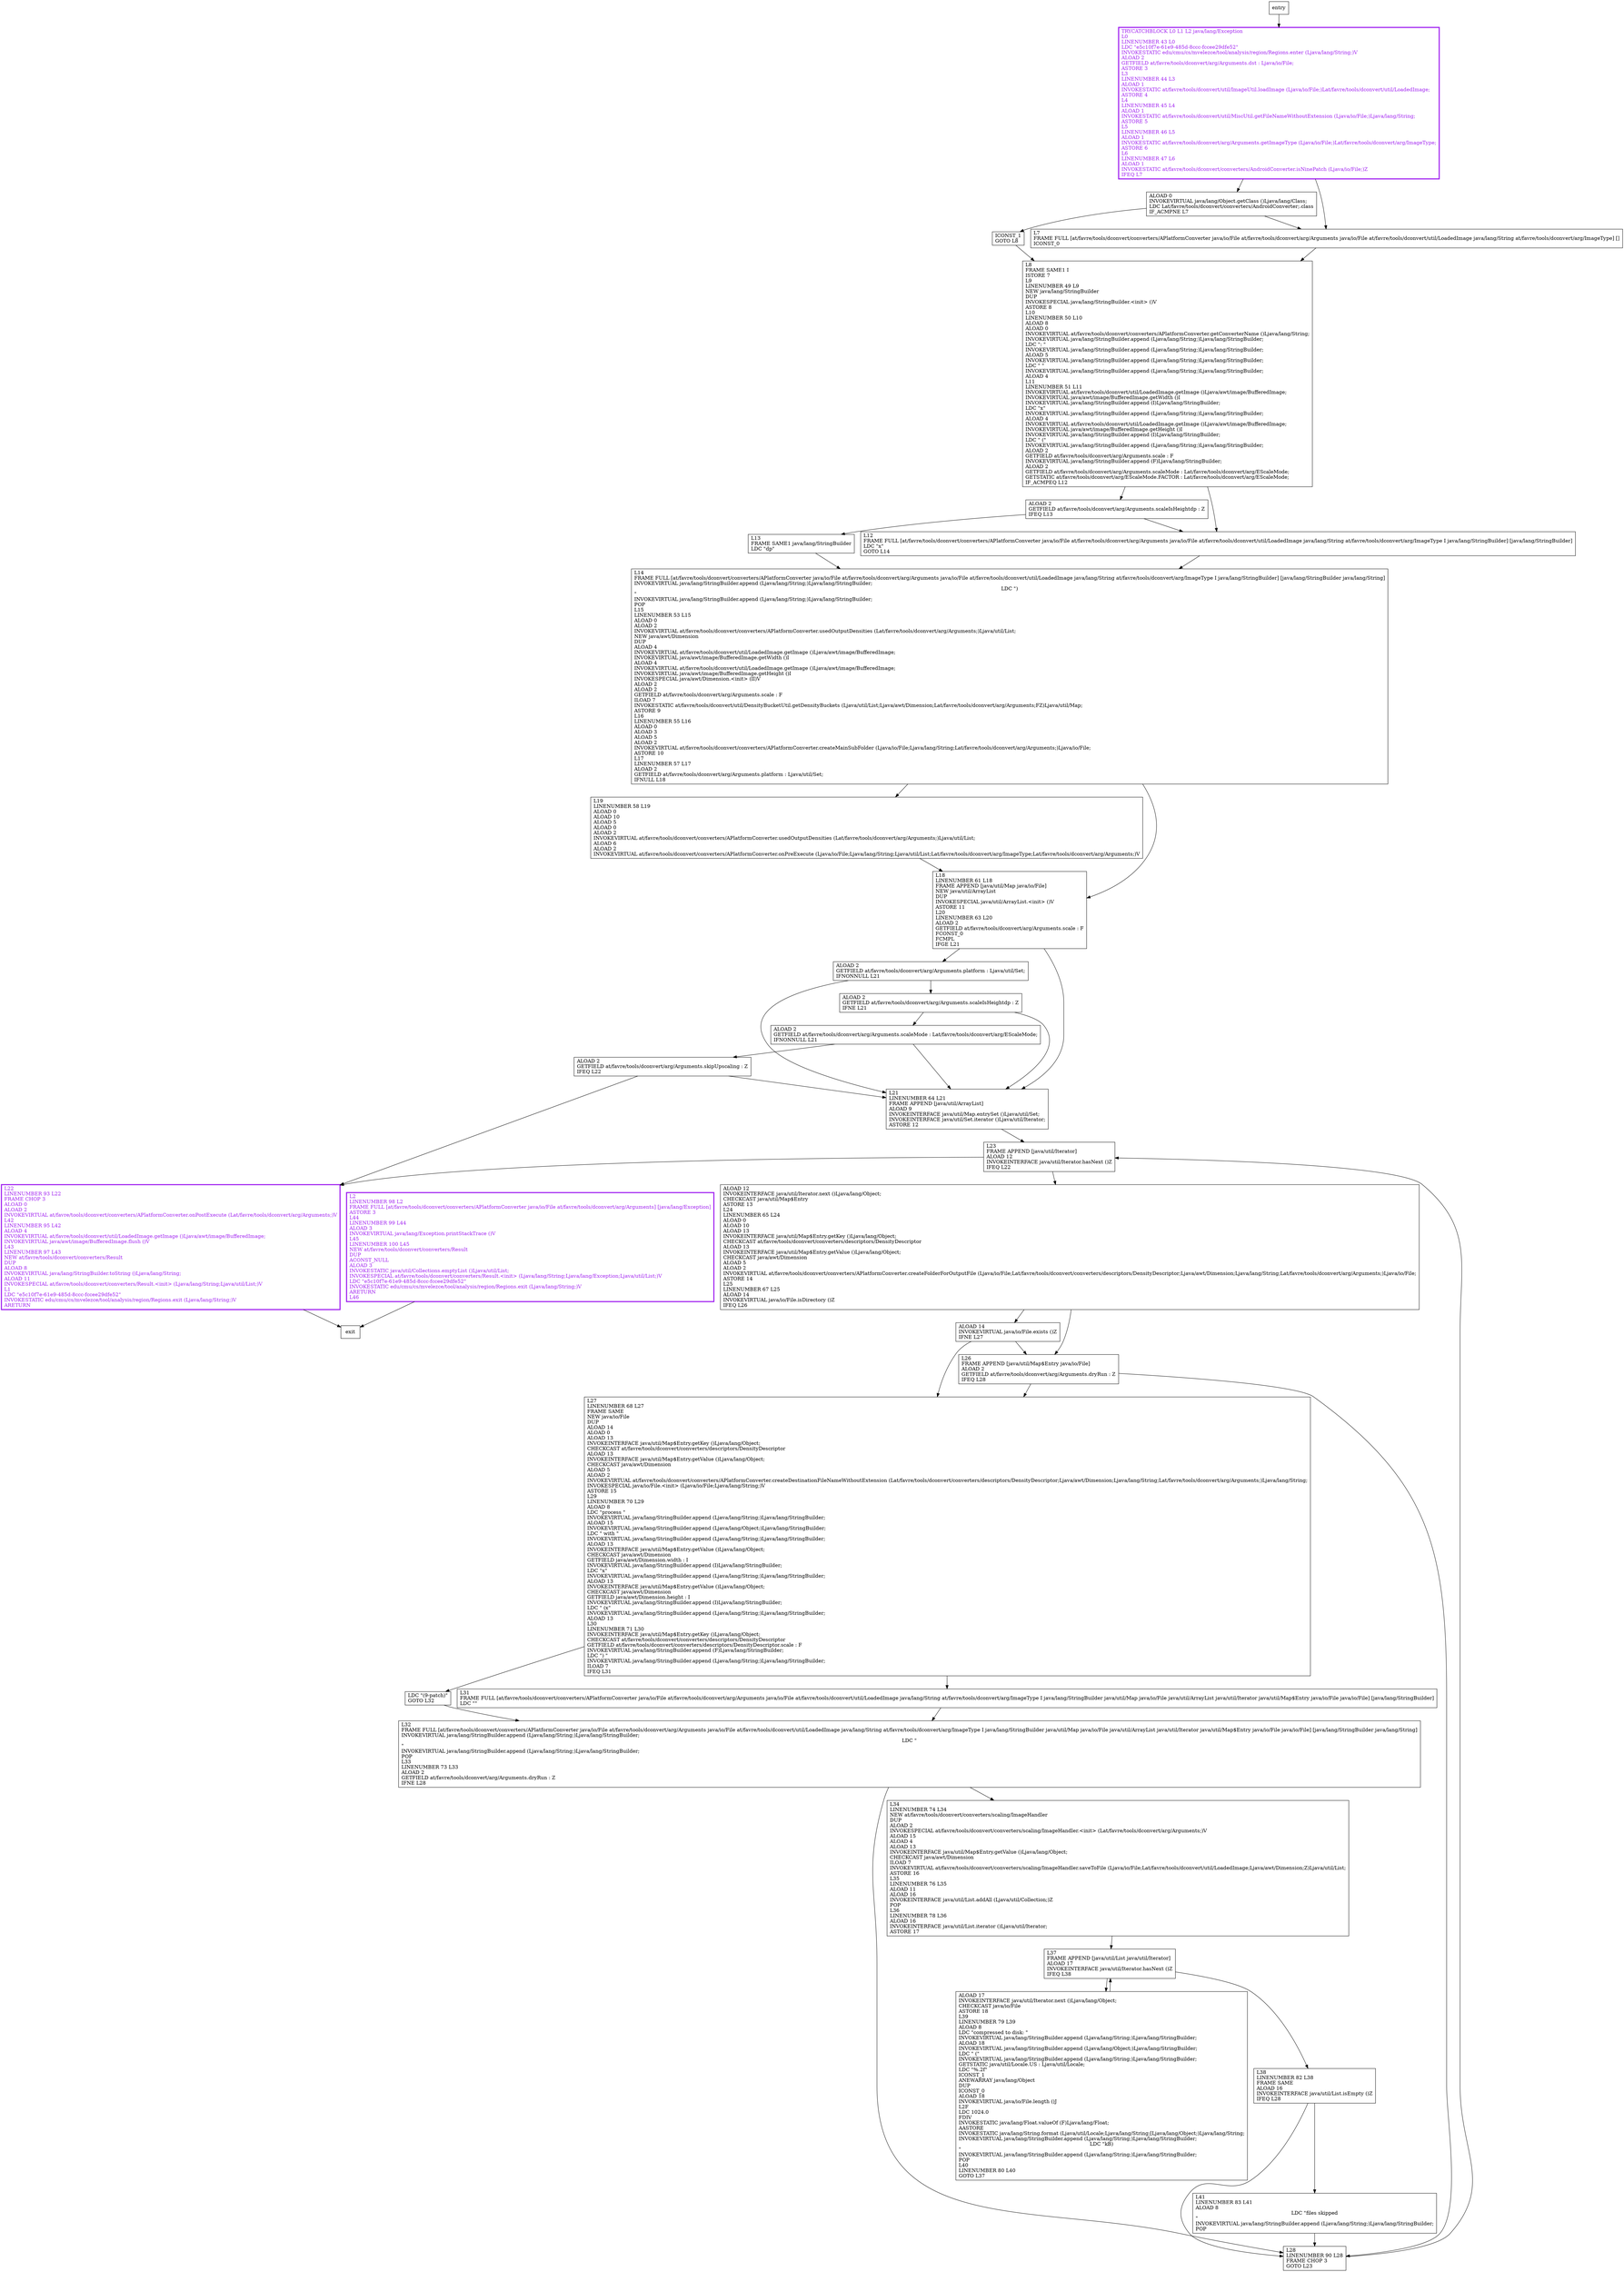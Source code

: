 digraph convert {
node [shape=record];
1427223409 [label="L13\lFRAME SAME1 java/lang/StringBuilder\lLDC \"dp\"\l"];
1675746664 [label="L8\lFRAME SAME1 I\lISTORE 7\lL9\lLINENUMBER 49 L9\lNEW java/lang/StringBuilder\lDUP\lINVOKESPECIAL java/lang/StringBuilder.\<init\> ()V\lASTORE 8\lL10\lLINENUMBER 50 L10\lALOAD 8\lALOAD 0\lINVOKEVIRTUAL at/favre/tools/dconvert/converters/APlatformConverter.getConverterName ()Ljava/lang/String;\lINVOKEVIRTUAL java/lang/StringBuilder.append (Ljava/lang/String;)Ljava/lang/StringBuilder;\lLDC \": \"\lINVOKEVIRTUAL java/lang/StringBuilder.append (Ljava/lang/String;)Ljava/lang/StringBuilder;\lALOAD 5\lINVOKEVIRTUAL java/lang/StringBuilder.append (Ljava/lang/String;)Ljava/lang/StringBuilder;\lLDC \" \"\lINVOKEVIRTUAL java/lang/StringBuilder.append (Ljava/lang/String;)Ljava/lang/StringBuilder;\lALOAD 4\lL11\lLINENUMBER 51 L11\lINVOKEVIRTUAL at/favre/tools/dconvert/util/LoadedImage.getImage ()Ljava/awt/image/BufferedImage;\lINVOKEVIRTUAL java/awt/image/BufferedImage.getWidth ()I\lINVOKEVIRTUAL java/lang/StringBuilder.append (I)Ljava/lang/StringBuilder;\lLDC \"x\"\lINVOKEVIRTUAL java/lang/StringBuilder.append (Ljava/lang/String;)Ljava/lang/StringBuilder;\lALOAD 4\lINVOKEVIRTUAL at/favre/tools/dconvert/util/LoadedImage.getImage ()Ljava/awt/image/BufferedImage;\lINVOKEVIRTUAL java/awt/image/BufferedImage.getHeight ()I\lINVOKEVIRTUAL java/lang/StringBuilder.append (I)Ljava/lang/StringBuilder;\lLDC \" (\"\lINVOKEVIRTUAL java/lang/StringBuilder.append (Ljava/lang/String;)Ljava/lang/StringBuilder;\lALOAD 2\lGETFIELD at/favre/tools/dconvert/arg/Arguments.scale : F\lINVOKEVIRTUAL java/lang/StringBuilder.append (F)Ljava/lang/StringBuilder;\lALOAD 2\lGETFIELD at/favre/tools/dconvert/arg/Arguments.scaleMode : Lat/favre/tools/dconvert/arg/EScaleMode;\lGETSTATIC at/favre/tools/dconvert/arg/EScaleMode.FACTOR : Lat/favre/tools/dconvert/arg/EScaleMode;\lIF_ACMPEQ L12\l"];
1037255477 [label="L27\lLINENUMBER 68 L27\lFRAME SAME\lNEW java/io/File\lDUP\lALOAD 14\lALOAD 0\lALOAD 13\lINVOKEINTERFACE java/util/Map$Entry.getKey ()Ljava/lang/Object;\lCHECKCAST at/favre/tools/dconvert/converters/descriptors/DensityDescriptor\lALOAD 13\lINVOKEINTERFACE java/util/Map$Entry.getValue ()Ljava/lang/Object;\lCHECKCAST java/awt/Dimension\lALOAD 5\lALOAD 2\lINVOKEVIRTUAL at/favre/tools/dconvert/converters/APlatformConverter.createDestinationFileNameWithoutExtension (Lat/favre/tools/dconvert/converters/descriptors/DensityDescriptor;Ljava/awt/Dimension;Ljava/lang/String;Lat/favre/tools/dconvert/arg/Arguments;)Ljava/lang/String;\lINVOKESPECIAL java/io/File.\<init\> (Ljava/io/File;Ljava/lang/String;)V\lASTORE 15\lL29\lLINENUMBER 70 L29\lALOAD 8\lLDC \"process \"\lINVOKEVIRTUAL java/lang/StringBuilder.append (Ljava/lang/String;)Ljava/lang/StringBuilder;\lALOAD 15\lINVOKEVIRTUAL java/lang/StringBuilder.append (Ljava/lang/Object;)Ljava/lang/StringBuilder;\lLDC \" with \"\lINVOKEVIRTUAL java/lang/StringBuilder.append (Ljava/lang/String;)Ljava/lang/StringBuilder;\lALOAD 13\lINVOKEINTERFACE java/util/Map$Entry.getValue ()Ljava/lang/Object;\lCHECKCAST java/awt/Dimension\lGETFIELD java/awt/Dimension.width : I\lINVOKEVIRTUAL java/lang/StringBuilder.append (I)Ljava/lang/StringBuilder;\lLDC \"x\"\lINVOKEVIRTUAL java/lang/StringBuilder.append (Ljava/lang/String;)Ljava/lang/StringBuilder;\lALOAD 13\lINVOKEINTERFACE java/util/Map$Entry.getValue ()Ljava/lang/Object;\lCHECKCAST java/awt/Dimension\lGETFIELD java/awt/Dimension.height : I\lINVOKEVIRTUAL java/lang/StringBuilder.append (I)Ljava/lang/StringBuilder;\lLDC \" (x\"\lINVOKEVIRTUAL java/lang/StringBuilder.append (Ljava/lang/String;)Ljava/lang/StringBuilder;\lALOAD 13\lL30\lLINENUMBER 71 L30\lINVOKEINTERFACE java/util/Map$Entry.getKey ()Ljava/lang/Object;\lCHECKCAST at/favre/tools/dconvert/converters/descriptors/DensityDescriptor\lGETFIELD at/favre/tools/dconvert/converters/descriptors/DensityDescriptor.scale : F\lINVOKEVIRTUAL java/lang/StringBuilder.append (F)Ljava/lang/StringBuilder;\lLDC \") \"\lINVOKEVIRTUAL java/lang/StringBuilder.append (Ljava/lang/String;)Ljava/lang/StringBuilder;\lILOAD 7\lIFEQ L31\l"];
324942962 [label="ICONST_1\lGOTO L8\l"];
770003589 [label="L19\lLINENUMBER 58 L19\lALOAD 0\lALOAD 10\lALOAD 5\lALOAD 0\lALOAD 2\lINVOKEVIRTUAL at/favre/tools/dconvert/converters/APlatformConverter.usedOutputDensities (Lat/favre/tools/dconvert/arg/Arguments;)Ljava/util/List;\lALOAD 6\lALOAD 2\lINVOKEVIRTUAL at/favre/tools/dconvert/converters/APlatformConverter.onPreExecute (Ljava/io/File;Ljava/lang/String;Ljava/util/List;Lat/favre/tools/dconvert/arg/ImageType;Lat/favre/tools/dconvert/arg/Arguments;)V\l"];
51667109 [label="L26\lFRAME APPEND [java/util/Map$Entry java/io/File]\lALOAD 2\lGETFIELD at/favre/tools/dconvert/arg/Arguments.dryRun : Z\lIFEQ L28\l"];
1316867843 [label="ALOAD 2\lGETFIELD at/favre/tools/dconvert/arg/Arguments.scaleIsHeightdp : Z\lIFNE L21\l"];
953017586 [label="L12\lFRAME FULL [at/favre/tools/dconvert/converters/APlatformConverter java/io/File at/favre/tools/dconvert/arg/Arguments java/io/File at/favre/tools/dconvert/util/LoadedImage java/lang/String at/favre/tools/dconvert/arg/ImageType I java/lang/StringBuilder] [java/lang/StringBuilder]\lLDC \"x\"\lGOTO L14\l"];
947273254 [label="L14\lFRAME FULL [at/favre/tools/dconvert/converters/APlatformConverter java/io/File at/favre/tools/dconvert/arg/Arguments java/io/File at/favre/tools/dconvert/util/LoadedImage java/lang/String at/favre/tools/dconvert/arg/ImageType I java/lang/StringBuilder] [java/lang/StringBuilder java/lang/String]\lINVOKEVIRTUAL java/lang/StringBuilder.append (Ljava/lang/String;)Ljava/lang/StringBuilder;\lLDC \")\n\"\lINVOKEVIRTUAL java/lang/StringBuilder.append (Ljava/lang/String;)Ljava/lang/StringBuilder;\lPOP\lL15\lLINENUMBER 53 L15\lALOAD 0\lALOAD 2\lINVOKEVIRTUAL at/favre/tools/dconvert/converters/APlatformConverter.usedOutputDensities (Lat/favre/tools/dconvert/arg/Arguments;)Ljava/util/List;\lNEW java/awt/Dimension\lDUP\lALOAD 4\lINVOKEVIRTUAL at/favre/tools/dconvert/util/LoadedImage.getImage ()Ljava/awt/image/BufferedImage;\lINVOKEVIRTUAL java/awt/image/BufferedImage.getWidth ()I\lALOAD 4\lINVOKEVIRTUAL at/favre/tools/dconvert/util/LoadedImage.getImage ()Ljava/awt/image/BufferedImage;\lINVOKEVIRTUAL java/awt/image/BufferedImage.getHeight ()I\lINVOKESPECIAL java/awt/Dimension.\<init\> (II)V\lALOAD 2\lALOAD 2\lGETFIELD at/favre/tools/dconvert/arg/Arguments.scale : F\lILOAD 7\lINVOKESTATIC at/favre/tools/dconvert/util/DensityBucketUtil.getDensityBuckets (Ljava/util/List;Ljava/awt/Dimension;Lat/favre/tools/dconvert/arg/Arguments;FZ)Ljava/util/Map;\lASTORE 9\lL16\lLINENUMBER 55 L16\lALOAD 0\lALOAD 3\lALOAD 5\lALOAD 2\lINVOKEVIRTUAL at/favre/tools/dconvert/converters/APlatformConverter.createMainSubFolder (Ljava/io/File;Ljava/lang/String;Lat/favre/tools/dconvert/arg/Arguments;)Ljava/io/File;\lASTORE 10\lL17\lLINENUMBER 57 L17\lALOAD 2\lGETFIELD at/favre/tools/dconvert/arg/Arguments.platform : Ljava/util/Set;\lIFNULL L18\l"];
54869535 [label="ALOAD 2\lGETFIELD at/favre/tools/dconvert/arg/Arguments.skipUpscaling : Z\lIFEQ L22\l"];
341955919 [label="ALOAD 12\lINVOKEINTERFACE java/util/Iterator.next ()Ljava/lang/Object;\lCHECKCAST java/util/Map$Entry\lASTORE 13\lL24\lLINENUMBER 65 L24\lALOAD 0\lALOAD 10\lALOAD 13\lINVOKEINTERFACE java/util/Map$Entry.getKey ()Ljava/lang/Object;\lCHECKCAST at/favre/tools/dconvert/converters/descriptors/DensityDescriptor\lALOAD 13\lINVOKEINTERFACE java/util/Map$Entry.getValue ()Ljava/lang/Object;\lCHECKCAST java/awt/Dimension\lALOAD 5\lALOAD 2\lINVOKEVIRTUAL at/favre/tools/dconvert/converters/APlatformConverter.createFolderForOutputFile (Ljava/io/File;Lat/favre/tools/dconvert/converters/descriptors/DensityDescriptor;Ljava/awt/Dimension;Ljava/lang/String;Lat/favre/tools/dconvert/arg/Arguments;)Ljava/io/File;\lASTORE 14\lL25\lLINENUMBER 67 L25\lALOAD 14\lINVOKEVIRTUAL java/io/File.isDirectory ()Z\lIFEQ L26\l"];
1875621806 [label="L18\lLINENUMBER 61 L18\lFRAME APPEND [java/util/Map java/io/File]\lNEW java/util/ArrayList\lDUP\lINVOKESPECIAL java/util/ArrayList.\<init\> ()V\lASTORE 11\lL20\lLINENUMBER 63 L20\lALOAD 2\lGETFIELD at/favre/tools/dconvert/arg/Arguments.scale : F\lFCONST_0\lFCMPL\lIFGE L21\l"];
154685462 [label="L41\lLINENUMBER 83 L41\lALOAD 8\lLDC \"files skipped\n\"\lINVOKEVIRTUAL java/lang/StringBuilder.append (Ljava/lang/String;)Ljava/lang/StringBuilder;\lPOP\l"];
1371320447 [label="L32\lFRAME FULL [at/favre/tools/dconvert/converters/APlatformConverter java/io/File at/favre/tools/dconvert/arg/Arguments java/io/File at/favre/tools/dconvert/util/LoadedImage java/lang/String at/favre/tools/dconvert/arg/ImageType I java/lang/StringBuilder java/util/Map java/io/File java/util/ArrayList java/util/Iterator java/util/Map$Entry java/io/File java/io/File] [java/lang/StringBuilder java/lang/String]\lINVOKEVIRTUAL java/lang/StringBuilder.append (Ljava/lang/String;)Ljava/lang/StringBuilder;\lLDC \"\n\"\lINVOKEVIRTUAL java/lang/StringBuilder.append (Ljava/lang/String;)Ljava/lang/StringBuilder;\lPOP\lL33\lLINENUMBER 73 L33\lALOAD 2\lGETFIELD at/favre/tools/dconvert/arg/Arguments.dryRun : Z\lIFNE L28\l"];
18819142 [label="ALOAD 17\lINVOKEINTERFACE java/util/Iterator.next ()Ljava/lang/Object;\lCHECKCAST java/io/File\lASTORE 18\lL39\lLINENUMBER 79 L39\lALOAD 8\lLDC \"compressed to disk: \"\lINVOKEVIRTUAL java/lang/StringBuilder.append (Ljava/lang/String;)Ljava/lang/StringBuilder;\lALOAD 18\lINVOKEVIRTUAL java/lang/StringBuilder.append (Ljava/lang/Object;)Ljava/lang/StringBuilder;\lLDC \" (\"\lINVOKEVIRTUAL java/lang/StringBuilder.append (Ljava/lang/String;)Ljava/lang/StringBuilder;\lGETSTATIC java/util/Locale.US : Ljava/util/Locale;\lLDC \"%.2f\"\lICONST_1\lANEWARRAY java/lang/Object\lDUP\lICONST_0\lALOAD 18\lINVOKEVIRTUAL java/io/File.length ()J\lL2F\lLDC 1024.0\lFDIV\lINVOKESTATIC java/lang/Float.valueOf (F)Ljava/lang/Float;\lAASTORE\lINVOKESTATIC java/lang/String.format (Ljava/util/Locale;Ljava/lang/String;[Ljava/lang/Object;)Ljava/lang/String;\lINVOKEVIRTUAL java/lang/StringBuilder.append (Ljava/lang/String;)Ljava/lang/StringBuilder;\lLDC \"kB)\n\"\lINVOKEVIRTUAL java/lang/StringBuilder.append (Ljava/lang/String;)Ljava/lang/StringBuilder;\lPOP\lL40\lLINENUMBER 80 L40\lGOTO L37\l"];
2092524029 [label="ALOAD 2\lGETFIELD at/favre/tools/dconvert/arg/Arguments.platform : Ljava/util/Set;\lIFNONNULL L21\l"];
811072358 [label="ALOAD 0\lINVOKEVIRTUAL java/lang/Object.getClass ()Ljava/lang/Class;\lLDC Lat/favre/tools/dconvert/converters/AndroidConverter;.class\lIF_ACMPNE L7\l"];
212244704 [label="L23\lFRAME APPEND [java/util/Iterator]\lALOAD 12\lINVOKEINTERFACE java/util/Iterator.hasNext ()Z\lIFEQ L22\l"];
654455405 [label="L28\lLINENUMBER 90 L28\lFRAME CHOP 3\lGOTO L23\l"];
120815456 [label="L31\lFRAME FULL [at/favre/tools/dconvert/converters/APlatformConverter java/io/File at/favre/tools/dconvert/arg/Arguments java/io/File at/favre/tools/dconvert/util/LoadedImage java/lang/String at/favre/tools/dconvert/arg/ImageType I java/lang/StringBuilder java/util/Map java/io/File java/util/ArrayList java/util/Iterator java/util/Map$Entry java/io/File java/io/File] [java/lang/StringBuilder]\lLDC \"\"\l"];
885264643 [label="L22\lLINENUMBER 93 L22\lFRAME CHOP 3\lALOAD 0\lALOAD 2\lINVOKEVIRTUAL at/favre/tools/dconvert/converters/APlatformConverter.onPostExecute (Lat/favre/tools/dconvert/arg/Arguments;)V\lL42\lLINENUMBER 95 L42\lALOAD 4\lINVOKEVIRTUAL at/favre/tools/dconvert/util/LoadedImage.getImage ()Ljava/awt/image/BufferedImage;\lINVOKEVIRTUAL java/awt/image/BufferedImage.flush ()V\lL43\lLINENUMBER 97 L43\lNEW at/favre/tools/dconvert/converters/Result\lDUP\lALOAD 8\lINVOKEVIRTUAL java/lang/StringBuilder.toString ()Ljava/lang/String;\lALOAD 11\lINVOKESPECIAL at/favre/tools/dconvert/converters/Result.\<init\> (Ljava/lang/String;Ljava/util/List;)V\lL1\lLDC \"e5c10f7e-61e9-485d-8ccc-fccee29dfe52\"\lINVOKESTATIC edu/cmu/cs/mvelezce/tool/analysis/region/Regions.exit (Ljava/lang/String;)V\lARETURN\l"];
1738236287 [label="L34\lLINENUMBER 74 L34\lNEW at/favre/tools/dconvert/converters/scaling/ImageHandler\lDUP\lALOAD 2\lINVOKESPECIAL at/favre/tools/dconvert/converters/scaling/ImageHandler.\<init\> (Lat/favre/tools/dconvert/arg/Arguments;)V\lALOAD 15\lALOAD 4\lALOAD 13\lINVOKEINTERFACE java/util/Map$Entry.getValue ()Ljava/lang/Object;\lCHECKCAST java/awt/Dimension\lILOAD 7\lINVOKEVIRTUAL at/favre/tools/dconvert/converters/scaling/ImageHandler.saveToFile (Ljava/io/File;Lat/favre/tools/dconvert/util/LoadedImage;Ljava/awt/Dimension;Z)Ljava/util/List;\lASTORE 16\lL35\lLINENUMBER 76 L35\lALOAD 11\lALOAD 16\lINVOKEINTERFACE java/util/List.addAll (Ljava/util/Collection;)Z\lPOP\lL36\lLINENUMBER 78 L36\lALOAD 16\lINVOKEINTERFACE java/util/List.iterator ()Ljava/util/Iterator;\lASTORE 17\l"];
890527570 [label="L37\lFRAME APPEND [java/util/List java/util/Iterator]\lALOAD 17\lINVOKEINTERFACE java/util/Iterator.hasNext ()Z\lIFEQ L38\l"];
1966601843 [label="L21\lLINENUMBER 64 L21\lFRAME APPEND [java/util/ArrayList]\lALOAD 9\lINVOKEINTERFACE java/util/Map.entrySet ()Ljava/util/Set;\lINVOKEINTERFACE java/util/Set.iterator ()Ljava/util/Iterator;\lASTORE 12\l"];
1946405930 [label="L2\lLINENUMBER 98 L2\lFRAME FULL [at/favre/tools/dconvert/converters/APlatformConverter java/io/File at/favre/tools/dconvert/arg/Arguments] [java/lang/Exception]\lASTORE 3\lL44\lLINENUMBER 99 L44\lALOAD 3\lINVOKEVIRTUAL java/lang/Exception.printStackTrace ()V\lL45\lLINENUMBER 100 L45\lNEW at/favre/tools/dconvert/converters/Result\lDUP\lACONST_NULL\lALOAD 3\lINVOKESTATIC java/util/Collections.emptyList ()Ljava/util/List;\lINVOKESPECIAL at/favre/tools/dconvert/converters/Result.\<init\> (Ljava/lang/String;Ljava/lang/Exception;Ljava/util/List;)V\lLDC \"e5c10f7e-61e9-485d-8ccc-fccee29dfe52\"\lINVOKESTATIC edu/cmu/cs/mvelezce/tool/analysis/region/Regions.exit (Ljava/lang/String;)V\lARETURN\lL46\l"];
1985056619 [label="LDC \"(9-patch)\"\lGOTO L32\l"];
927900742 [label="ALOAD 2\lGETFIELD at/favre/tools/dconvert/arg/Arguments.scaleIsHeightdp : Z\lIFEQ L13\l"];
1233898803 [label="ALOAD 2\lGETFIELD at/favre/tools/dconvert/arg/Arguments.scaleMode : Lat/favre/tools/dconvert/arg/EScaleMode;\lIFNONNULL L21\l"];
2068830867 [label="L38\lLINENUMBER 82 L38\lFRAME SAME\lALOAD 16\lINVOKEINTERFACE java/util/List.isEmpty ()Z\lIFEQ L28\l"];
518898781 [label="TRYCATCHBLOCK L0 L1 L2 java/lang/Exception\lL0\lLINENUMBER 43 L0\lLDC \"e5c10f7e-61e9-485d-8ccc-fccee29dfe52\"\lINVOKESTATIC edu/cmu/cs/mvelezce/tool/analysis/region/Regions.enter (Ljava/lang/String;)V\lALOAD 2\lGETFIELD at/favre/tools/dconvert/arg/Arguments.dst : Ljava/io/File;\lASTORE 3\lL3\lLINENUMBER 44 L3\lALOAD 1\lINVOKESTATIC at/favre/tools/dconvert/util/ImageUtil.loadImage (Ljava/io/File;)Lat/favre/tools/dconvert/util/LoadedImage;\lASTORE 4\lL4\lLINENUMBER 45 L4\lALOAD 1\lINVOKESTATIC at/favre/tools/dconvert/util/MiscUtil.getFileNameWithoutExtension (Ljava/io/File;)Ljava/lang/String;\lASTORE 5\lL5\lLINENUMBER 46 L5\lALOAD 1\lINVOKESTATIC at/favre/tools/dconvert/arg/Arguments.getImageType (Ljava/io/File;)Lat/favre/tools/dconvert/arg/ImageType;\lASTORE 6\lL6\lLINENUMBER 47 L6\lALOAD 1\lINVOKESTATIC at/favre/tools/dconvert/converters/AndroidConverter.isNinePatch (Ljava/io/File;)Z\lIFEQ L7\l"];
1214407332 [label="L7\lFRAME FULL [at/favre/tools/dconvert/converters/APlatformConverter java/io/File at/favre/tools/dconvert/arg/Arguments java/io/File at/favre/tools/dconvert/util/LoadedImage java/lang/String at/favre/tools/dconvert/arg/ImageType] []\lICONST_0\l"];
688587550 [label="ALOAD 14\lINVOKEVIRTUAL java/io/File.exists ()Z\lIFNE L27\l"];
entry;
exit;
1427223409 -> 947273254;
1675746664 -> 927900742;
1675746664 -> 953017586;
1037255477 -> 120815456;
1037255477 -> 1985056619;
324942962 -> 1675746664;
770003589 -> 1875621806;
51667109 -> 1037255477;
51667109 -> 654455405;
1316867843 -> 1966601843;
1316867843 -> 1233898803;
953017586 -> 947273254;
947273254 -> 1875621806;
947273254 -> 770003589;
54869535 -> 885264643;
54869535 -> 1966601843;
341955919 -> 51667109;
341955919 -> 688587550;
1875621806 -> 1966601843;
1875621806 -> 2092524029;
154685462 -> 654455405;
1371320447 -> 1738236287;
1371320447 -> 654455405;
18819142 -> 890527570;
2092524029 -> 1966601843;
2092524029 -> 1316867843;
811072358 -> 324942962;
811072358 -> 1214407332;
212244704 -> 341955919;
212244704 -> 885264643;
654455405 -> 212244704;
entry -> 518898781;
120815456 -> 1371320447;
885264643 -> exit;
1738236287 -> 890527570;
890527570 -> 18819142;
890527570 -> 2068830867;
1966601843 -> 212244704;
1946405930 -> exit;
1985056619 -> 1371320447;
927900742 -> 1427223409;
927900742 -> 953017586;
1233898803 -> 1966601843;
1233898803 -> 54869535;
2068830867 -> 154685462;
2068830867 -> 654455405;
518898781 -> 811072358;
518898781 -> 1214407332;
1214407332 -> 1675746664;
688587550 -> 51667109;
688587550 -> 1037255477;
885264643[fontcolor="purple", penwidth=3, color="purple"];
1946405930[fontcolor="purple", penwidth=3, color="purple"];
518898781[fontcolor="purple", penwidth=3, color="purple"];
}
